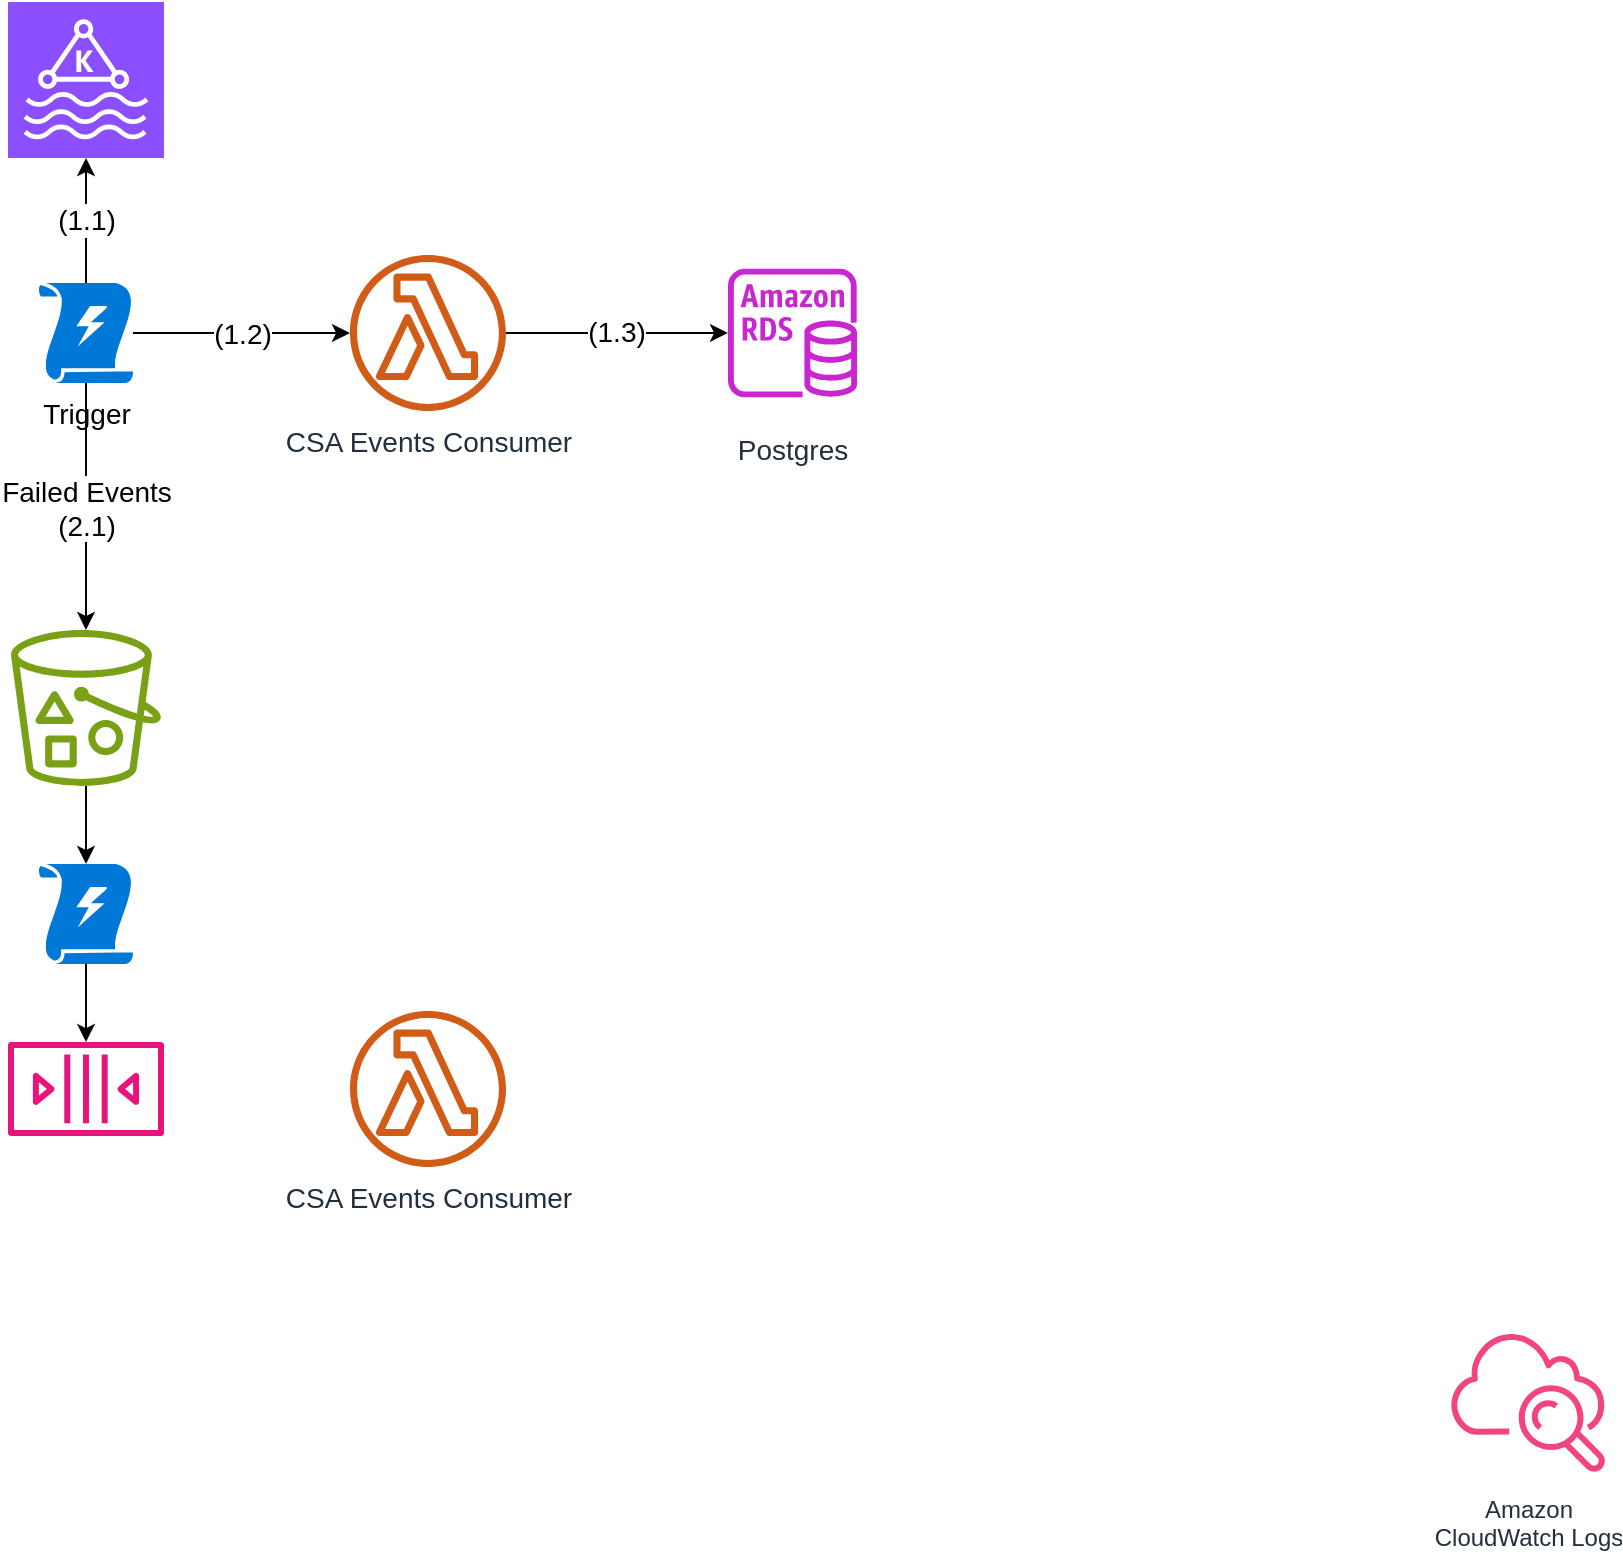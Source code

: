 <mxfile version="24.8.6">
  <diagram id="Ht1M8jgEwFfnCIfOTk4-" name="Page-1">
    <mxGraphModel dx="2578" dy="1439" grid="1" gridSize="10" guides="1" tooltips="1" connect="1" arrows="1" fold="1" page="1" pageScale="1" pageWidth="1169" pageHeight="827" math="0" shadow="0">
      <root>
        <mxCell id="0" />
        <mxCell id="1" parent="0" />
        <mxCell id="d1aQsJZGRrAFsnmFgu7d-13" value="(1.3)" style="edgeStyle=orthogonalEdgeStyle;rounded=0;orthogonalLoop=1;jettySize=auto;html=1;fontSize=14;" edge="1" parent="1" source="UEzPUAAOIrF-is8g5C7q-115" target="d1aQsJZGRrAFsnmFgu7d-8">
          <mxGeometry relative="1" as="geometry" />
        </mxCell>
        <mxCell id="UEzPUAAOIrF-is8g5C7q-115" value="CSA Events Consumer" style="outlineConnect=0;fontColor=#232F3E;gradientColor=none;fillColor=#D05C17;strokeColor=none;dashed=0;verticalLabelPosition=bottom;verticalAlign=top;align=center;html=1;fontSize=14;fontStyle=0;aspect=fixed;pointerEvents=1;shape=mxgraph.aws4.lambda_function;labelBackgroundColor=#ffffff;" parent="1" vertex="1">
          <mxGeometry x="251" y="166.5" width="78" height="78" as="geometry" />
        </mxCell>
        <mxCell id="UEzPUAAOIrF-is8g5C7q-123" value="Amazon&lt;br&gt;CloudWatch Logs&lt;br&gt;" style="outlineConnect=0;fontColor=#232F3E;gradientColor=none;gradientDirection=north;fillColor=#F34482;strokeColor=none;dashed=0;verticalLabelPosition=bottom;verticalAlign=top;align=center;html=1;fontSize=12;fontStyle=0;aspect=fixed;shape=mxgraph.aws4.cloudwatch;labelBackgroundColor=#ffffff;" parent="1" vertex="1">
          <mxGeometry x="800.5" y="701.5" width="78" height="78" as="geometry" />
        </mxCell>
        <mxCell id="d1aQsJZGRrAFsnmFgu7d-1" value="" style="sketch=0;points=[[0,0,0],[0.25,0,0],[0.5,0,0],[0.75,0,0],[1,0,0],[0,1,0],[0.25,1,0],[0.5,1,0],[0.75,1,0],[1,1,0],[0,0.25,0],[0,0.5,0],[0,0.75,0],[1,0.25,0],[1,0.5,0],[1,0.75,0]];outlineConnect=0;fontColor=#232F3E;fillColor=#8C4FFF;strokeColor=#ffffff;dashed=0;verticalLabelPosition=bottom;verticalAlign=top;align=center;html=1;fontSize=14;fontStyle=0;aspect=fixed;shape=mxgraph.aws4.resourceIcon;resIcon=mxgraph.aws4.managed_streaming_for_kafka;" vertex="1" parent="1">
          <mxGeometry x="80" y="40" width="78" height="78" as="geometry" />
        </mxCell>
        <mxCell id="d1aQsJZGRrAFsnmFgu7d-6" value="(1.2)" style="edgeStyle=orthogonalEdgeStyle;rounded=0;orthogonalLoop=1;jettySize=auto;html=1;fontSize=14;" edge="1" parent="1" source="d1aQsJZGRrAFsnmFgu7d-2" target="UEzPUAAOIrF-is8g5C7q-115">
          <mxGeometry relative="1" as="geometry" />
        </mxCell>
        <mxCell id="d1aQsJZGRrAFsnmFgu7d-7" value="(1.1)" style="edgeStyle=orthogonalEdgeStyle;rounded=0;orthogonalLoop=1;jettySize=auto;html=1;fontSize=14;" edge="1" parent="1" source="d1aQsJZGRrAFsnmFgu7d-2" target="d1aQsJZGRrAFsnmFgu7d-1">
          <mxGeometry relative="1" as="geometry" />
        </mxCell>
        <mxCell id="d1aQsJZGRrAFsnmFgu7d-17" value="Failed Events&lt;div style=&quot;font-size: 14px;&quot;&gt;(2.1)&lt;/div&gt;" style="edgeStyle=orthogonalEdgeStyle;rounded=0;orthogonalLoop=1;jettySize=auto;html=1;fontSize=14;" edge="1" parent="1" source="d1aQsJZGRrAFsnmFgu7d-2" target="d1aQsJZGRrAFsnmFgu7d-3">
          <mxGeometry relative="1" as="geometry" />
        </mxCell>
        <mxCell id="d1aQsJZGRrAFsnmFgu7d-2" value="Trigger" style="sketch=0;aspect=fixed;pointerEvents=1;shadow=0;dashed=0;html=1;strokeColor=none;labelPosition=center;verticalLabelPosition=bottom;verticalAlign=top;align=center;shape=mxgraph.mscae.enterprise.triggers;fillColor=#0078D7;fontSize=14;" vertex="1" parent="1">
          <mxGeometry x="95.5" y="180.5" width="47" height="50" as="geometry" />
        </mxCell>
        <mxCell id="d1aQsJZGRrAFsnmFgu7d-21" value="" style="edgeStyle=orthogonalEdgeStyle;rounded=0;orthogonalLoop=1;jettySize=auto;html=1;fontSize=14;" edge="1" parent="1" source="d1aQsJZGRrAFsnmFgu7d-3" target="d1aQsJZGRrAFsnmFgu7d-20">
          <mxGeometry relative="1" as="geometry" />
        </mxCell>
        <mxCell id="d1aQsJZGRrAFsnmFgu7d-3" value="" style="sketch=0;outlineConnect=0;fontColor=#232F3E;gradientColor=none;fillColor=#7AA116;strokeColor=none;dashed=0;verticalLabelPosition=bottom;verticalAlign=top;align=center;html=1;fontSize=14;fontStyle=0;aspect=fixed;pointerEvents=1;shape=mxgraph.aws4.bucket_with_objects;" vertex="1" parent="1">
          <mxGeometry x="81.5" y="354" width="75" height="78" as="geometry" />
        </mxCell>
        <mxCell id="d1aQsJZGRrAFsnmFgu7d-8" value="Postgres" style="aspect=fixed;html=1;align=center;fontSize=14;image=img/lib/azure2/databases/Azure_Database_PostgreSQL_Server.svg;sketch=0;outlineConnect=0;fontColor=#232F3E;gradientColor=none;fillColor=#C925D1;strokeColor=none;dashed=0;verticalLabelPosition=bottom;verticalAlign=top;fontStyle=0;pointerEvents=1;shape=mxgraph.aws4.rds_instance;" vertex="1" parent="1">
          <mxGeometry x="440" y="162.5" width="64.5" height="86" as="geometry" />
        </mxCell>
        <mxCell id="d1aQsJZGRrAFsnmFgu7d-18" value="" style="sketch=0;outlineConnect=0;fontColor=#232F3E;gradientColor=none;fillColor=#E7157B;strokeColor=none;dashed=0;verticalLabelPosition=bottom;verticalAlign=top;align=center;html=1;fontSize=14;fontStyle=0;aspect=fixed;pointerEvents=1;shape=mxgraph.aws4.queue;" vertex="1" parent="1">
          <mxGeometry x="80" y="560" width="78" height="47" as="geometry" />
        </mxCell>
        <mxCell id="d1aQsJZGRrAFsnmFgu7d-22" value="" style="edgeStyle=orthogonalEdgeStyle;rounded=0;orthogonalLoop=1;jettySize=auto;html=1;fontSize=14;" edge="1" parent="1" source="d1aQsJZGRrAFsnmFgu7d-20" target="d1aQsJZGRrAFsnmFgu7d-18">
          <mxGeometry relative="1" as="geometry" />
        </mxCell>
        <mxCell id="d1aQsJZGRrAFsnmFgu7d-20" value="" style="sketch=0;aspect=fixed;pointerEvents=1;shadow=0;dashed=0;html=1;strokeColor=none;labelPosition=center;verticalLabelPosition=bottom;verticalAlign=top;align=center;shape=mxgraph.mscae.enterprise.triggers;fillColor=#0078D7;fontSize=14;" vertex="1" parent="1">
          <mxGeometry x="95.5" y="471" width="47" height="50" as="geometry" />
        </mxCell>
        <mxCell id="d1aQsJZGRrAFsnmFgu7d-23" value="CSA Events Consumer" style="outlineConnect=0;fontColor=#232F3E;gradientColor=none;fillColor=#D05C17;strokeColor=none;dashed=0;verticalLabelPosition=bottom;verticalAlign=top;align=center;html=1;fontSize=14;fontStyle=0;aspect=fixed;pointerEvents=1;shape=mxgraph.aws4.lambda_function;labelBackgroundColor=#ffffff;" vertex="1" parent="1">
          <mxGeometry x="251" y="544.5" width="78" height="78" as="geometry" />
        </mxCell>
      </root>
    </mxGraphModel>
  </diagram>
</mxfile>
